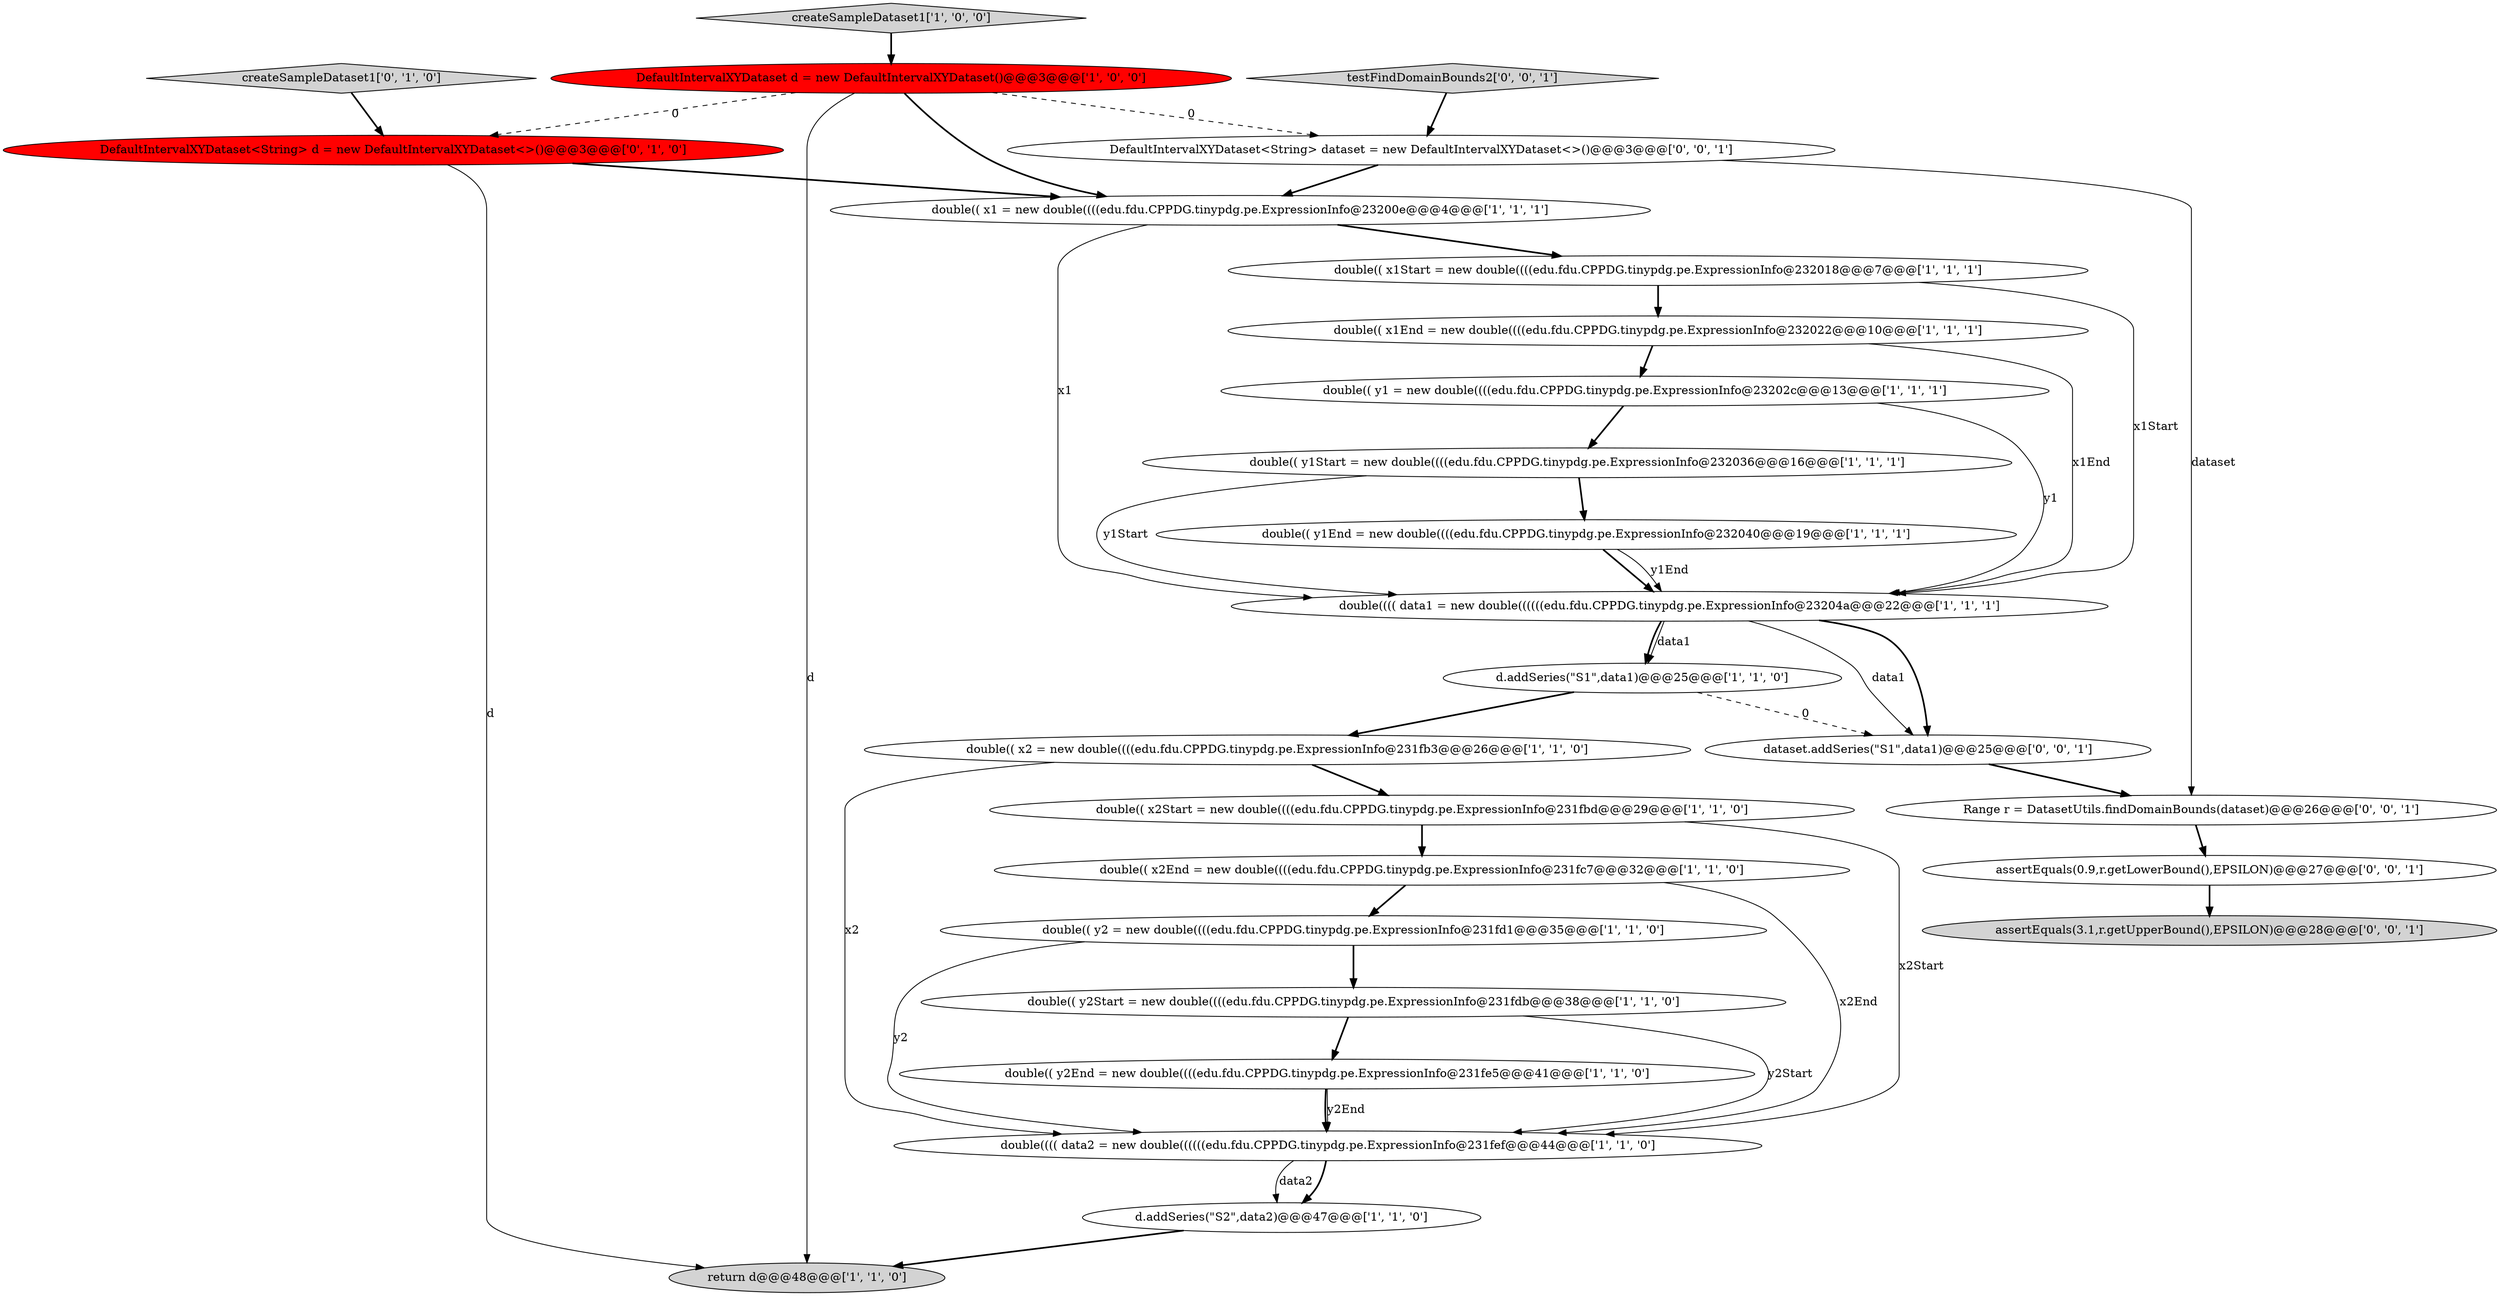 digraph {
19 [style = filled, label = "DefaultIntervalXYDataset<String> d = new DefaultIntervalXYDataset<>()@@@3@@@['0', '1', '0']", fillcolor = red, shape = ellipse image = "AAA1AAABBB2BBB"];
11 [style = filled, label = "double(((( data2 = new double((((((edu.fdu.CPPDG.tinypdg.pe.ExpressionInfo@231fef@@@44@@@['1', '1', '0']", fillcolor = white, shape = ellipse image = "AAA0AAABBB1BBB"];
9 [style = filled, label = "double(( x1Start = new double((((edu.fdu.CPPDG.tinypdg.pe.ExpressionInfo@232018@@@7@@@['1', '1', '1']", fillcolor = white, shape = ellipse image = "AAA0AAABBB1BBB"];
2 [style = filled, label = "createSampleDataset1['1', '0', '0']", fillcolor = lightgray, shape = diamond image = "AAA0AAABBB1BBB"];
26 [style = filled, label = "assertEquals(0.9,r.getLowerBound(),EPSILON)@@@27@@@['0', '0', '1']", fillcolor = white, shape = ellipse image = "AAA0AAABBB3BBB"];
4 [style = filled, label = "double(( x2 = new double((((edu.fdu.CPPDG.tinypdg.pe.ExpressionInfo@231fb3@@@26@@@['1', '1', '0']", fillcolor = white, shape = ellipse image = "AAA0AAABBB1BBB"];
7 [style = filled, label = "double(( y1 = new double((((edu.fdu.CPPDG.tinypdg.pe.ExpressionInfo@23202c@@@13@@@['1', '1', '1']", fillcolor = white, shape = ellipse image = "AAA0AAABBB1BBB"];
17 [style = filled, label = "double(( y1Start = new double((((edu.fdu.CPPDG.tinypdg.pe.ExpressionInfo@232036@@@16@@@['1', '1', '1']", fillcolor = white, shape = ellipse image = "AAA0AAABBB1BBB"];
24 [style = filled, label = "testFindDomainBounds2['0', '0', '1']", fillcolor = lightgray, shape = diamond image = "AAA0AAABBB3BBB"];
20 [style = filled, label = "createSampleDataset1['0', '1', '0']", fillcolor = lightgray, shape = diamond image = "AAA0AAABBB2BBB"];
14 [style = filled, label = "double(( y2 = new double((((edu.fdu.CPPDG.tinypdg.pe.ExpressionInfo@231fd1@@@35@@@['1', '1', '0']", fillcolor = white, shape = ellipse image = "AAA0AAABBB1BBB"];
22 [style = filled, label = "Range r = DatasetUtils.findDomainBounds(dataset)@@@26@@@['0', '0', '1']", fillcolor = white, shape = ellipse image = "AAA0AAABBB3BBB"];
8 [style = filled, label = "double(( x2Start = new double((((edu.fdu.CPPDG.tinypdg.pe.ExpressionInfo@231fbd@@@29@@@['1', '1', '0']", fillcolor = white, shape = ellipse image = "AAA0AAABBB1BBB"];
18 [style = filled, label = "double(( x1End = new double((((edu.fdu.CPPDG.tinypdg.pe.ExpressionInfo@232022@@@10@@@['1', '1', '1']", fillcolor = white, shape = ellipse image = "AAA0AAABBB1BBB"];
16 [style = filled, label = "return d@@@48@@@['1', '1', '0']", fillcolor = lightgray, shape = ellipse image = "AAA0AAABBB1BBB"];
23 [style = filled, label = "assertEquals(3.1,r.getUpperBound(),EPSILON)@@@28@@@['0', '0', '1']", fillcolor = lightgray, shape = ellipse image = "AAA0AAABBB3BBB"];
25 [style = filled, label = "dataset.addSeries(\"S1\",data1)@@@25@@@['0', '0', '1']", fillcolor = white, shape = ellipse image = "AAA0AAABBB3BBB"];
0 [style = filled, label = "d.addSeries(\"S1\",data1)@@@25@@@['1', '1', '0']", fillcolor = white, shape = ellipse image = "AAA0AAABBB1BBB"];
6 [style = filled, label = "d.addSeries(\"S2\",data2)@@@47@@@['1', '1', '0']", fillcolor = white, shape = ellipse image = "AAA0AAABBB1BBB"];
1 [style = filled, label = "DefaultIntervalXYDataset d = new DefaultIntervalXYDataset()@@@3@@@['1', '0', '0']", fillcolor = red, shape = ellipse image = "AAA1AAABBB1BBB"];
15 [style = filled, label = "double(( y2Start = new double((((edu.fdu.CPPDG.tinypdg.pe.ExpressionInfo@231fdb@@@38@@@['1', '1', '0']", fillcolor = white, shape = ellipse image = "AAA0AAABBB1BBB"];
5 [style = filled, label = "double(( y1End = new double((((edu.fdu.CPPDG.tinypdg.pe.ExpressionInfo@232040@@@19@@@['1', '1', '1']", fillcolor = white, shape = ellipse image = "AAA0AAABBB1BBB"];
3 [style = filled, label = "double(( x2End = new double((((edu.fdu.CPPDG.tinypdg.pe.ExpressionInfo@231fc7@@@32@@@['1', '1', '0']", fillcolor = white, shape = ellipse image = "AAA0AAABBB1BBB"];
21 [style = filled, label = "DefaultIntervalXYDataset<String> dataset = new DefaultIntervalXYDataset<>()@@@3@@@['0', '0', '1']", fillcolor = white, shape = ellipse image = "AAA0AAABBB3BBB"];
12 [style = filled, label = "double(((( data1 = new double((((((edu.fdu.CPPDG.tinypdg.pe.ExpressionInfo@23204a@@@22@@@['1', '1', '1']", fillcolor = white, shape = ellipse image = "AAA0AAABBB1BBB"];
10 [style = filled, label = "double(( x1 = new double((((edu.fdu.CPPDG.tinypdg.pe.ExpressionInfo@23200e@@@4@@@['1', '1', '1']", fillcolor = white, shape = ellipse image = "AAA0AAABBB1BBB"];
13 [style = filled, label = "double(( y2End = new double((((edu.fdu.CPPDG.tinypdg.pe.ExpressionInfo@231fe5@@@41@@@['1', '1', '0']", fillcolor = white, shape = ellipse image = "AAA0AAABBB1BBB"];
22->26 [style = bold, label=""];
21->10 [style = bold, label=""];
17->5 [style = bold, label=""];
15->13 [style = bold, label=""];
7->17 [style = bold, label=""];
1->16 [style = solid, label="d"];
25->22 [style = bold, label=""];
3->11 [style = solid, label="x2End"];
2->1 [style = bold, label=""];
11->6 [style = bold, label=""];
3->14 [style = bold, label=""];
8->3 [style = bold, label=""];
21->22 [style = solid, label="dataset"];
1->19 [style = dashed, label="0"];
19->10 [style = bold, label=""];
1->21 [style = dashed, label="0"];
11->6 [style = solid, label="data2"];
12->0 [style = bold, label=""];
13->11 [style = bold, label=""];
10->12 [style = solid, label="x1"];
17->12 [style = solid, label="y1Start"];
15->11 [style = solid, label="y2Start"];
12->0 [style = solid, label="data1"];
7->12 [style = solid, label="y1"];
18->12 [style = solid, label="x1End"];
9->18 [style = bold, label=""];
0->25 [style = dashed, label="0"];
5->12 [style = bold, label=""];
24->21 [style = bold, label=""];
0->4 [style = bold, label=""];
6->16 [style = bold, label=""];
12->25 [style = bold, label=""];
26->23 [style = bold, label=""];
12->25 [style = solid, label="data1"];
8->11 [style = solid, label="x2Start"];
13->11 [style = solid, label="y2End"];
4->8 [style = bold, label=""];
9->12 [style = solid, label="x1Start"];
14->15 [style = bold, label=""];
10->9 [style = bold, label=""];
5->12 [style = solid, label="y1End"];
4->11 [style = solid, label="x2"];
19->16 [style = solid, label="d"];
18->7 [style = bold, label=""];
20->19 [style = bold, label=""];
1->10 [style = bold, label=""];
14->11 [style = solid, label="y2"];
}
